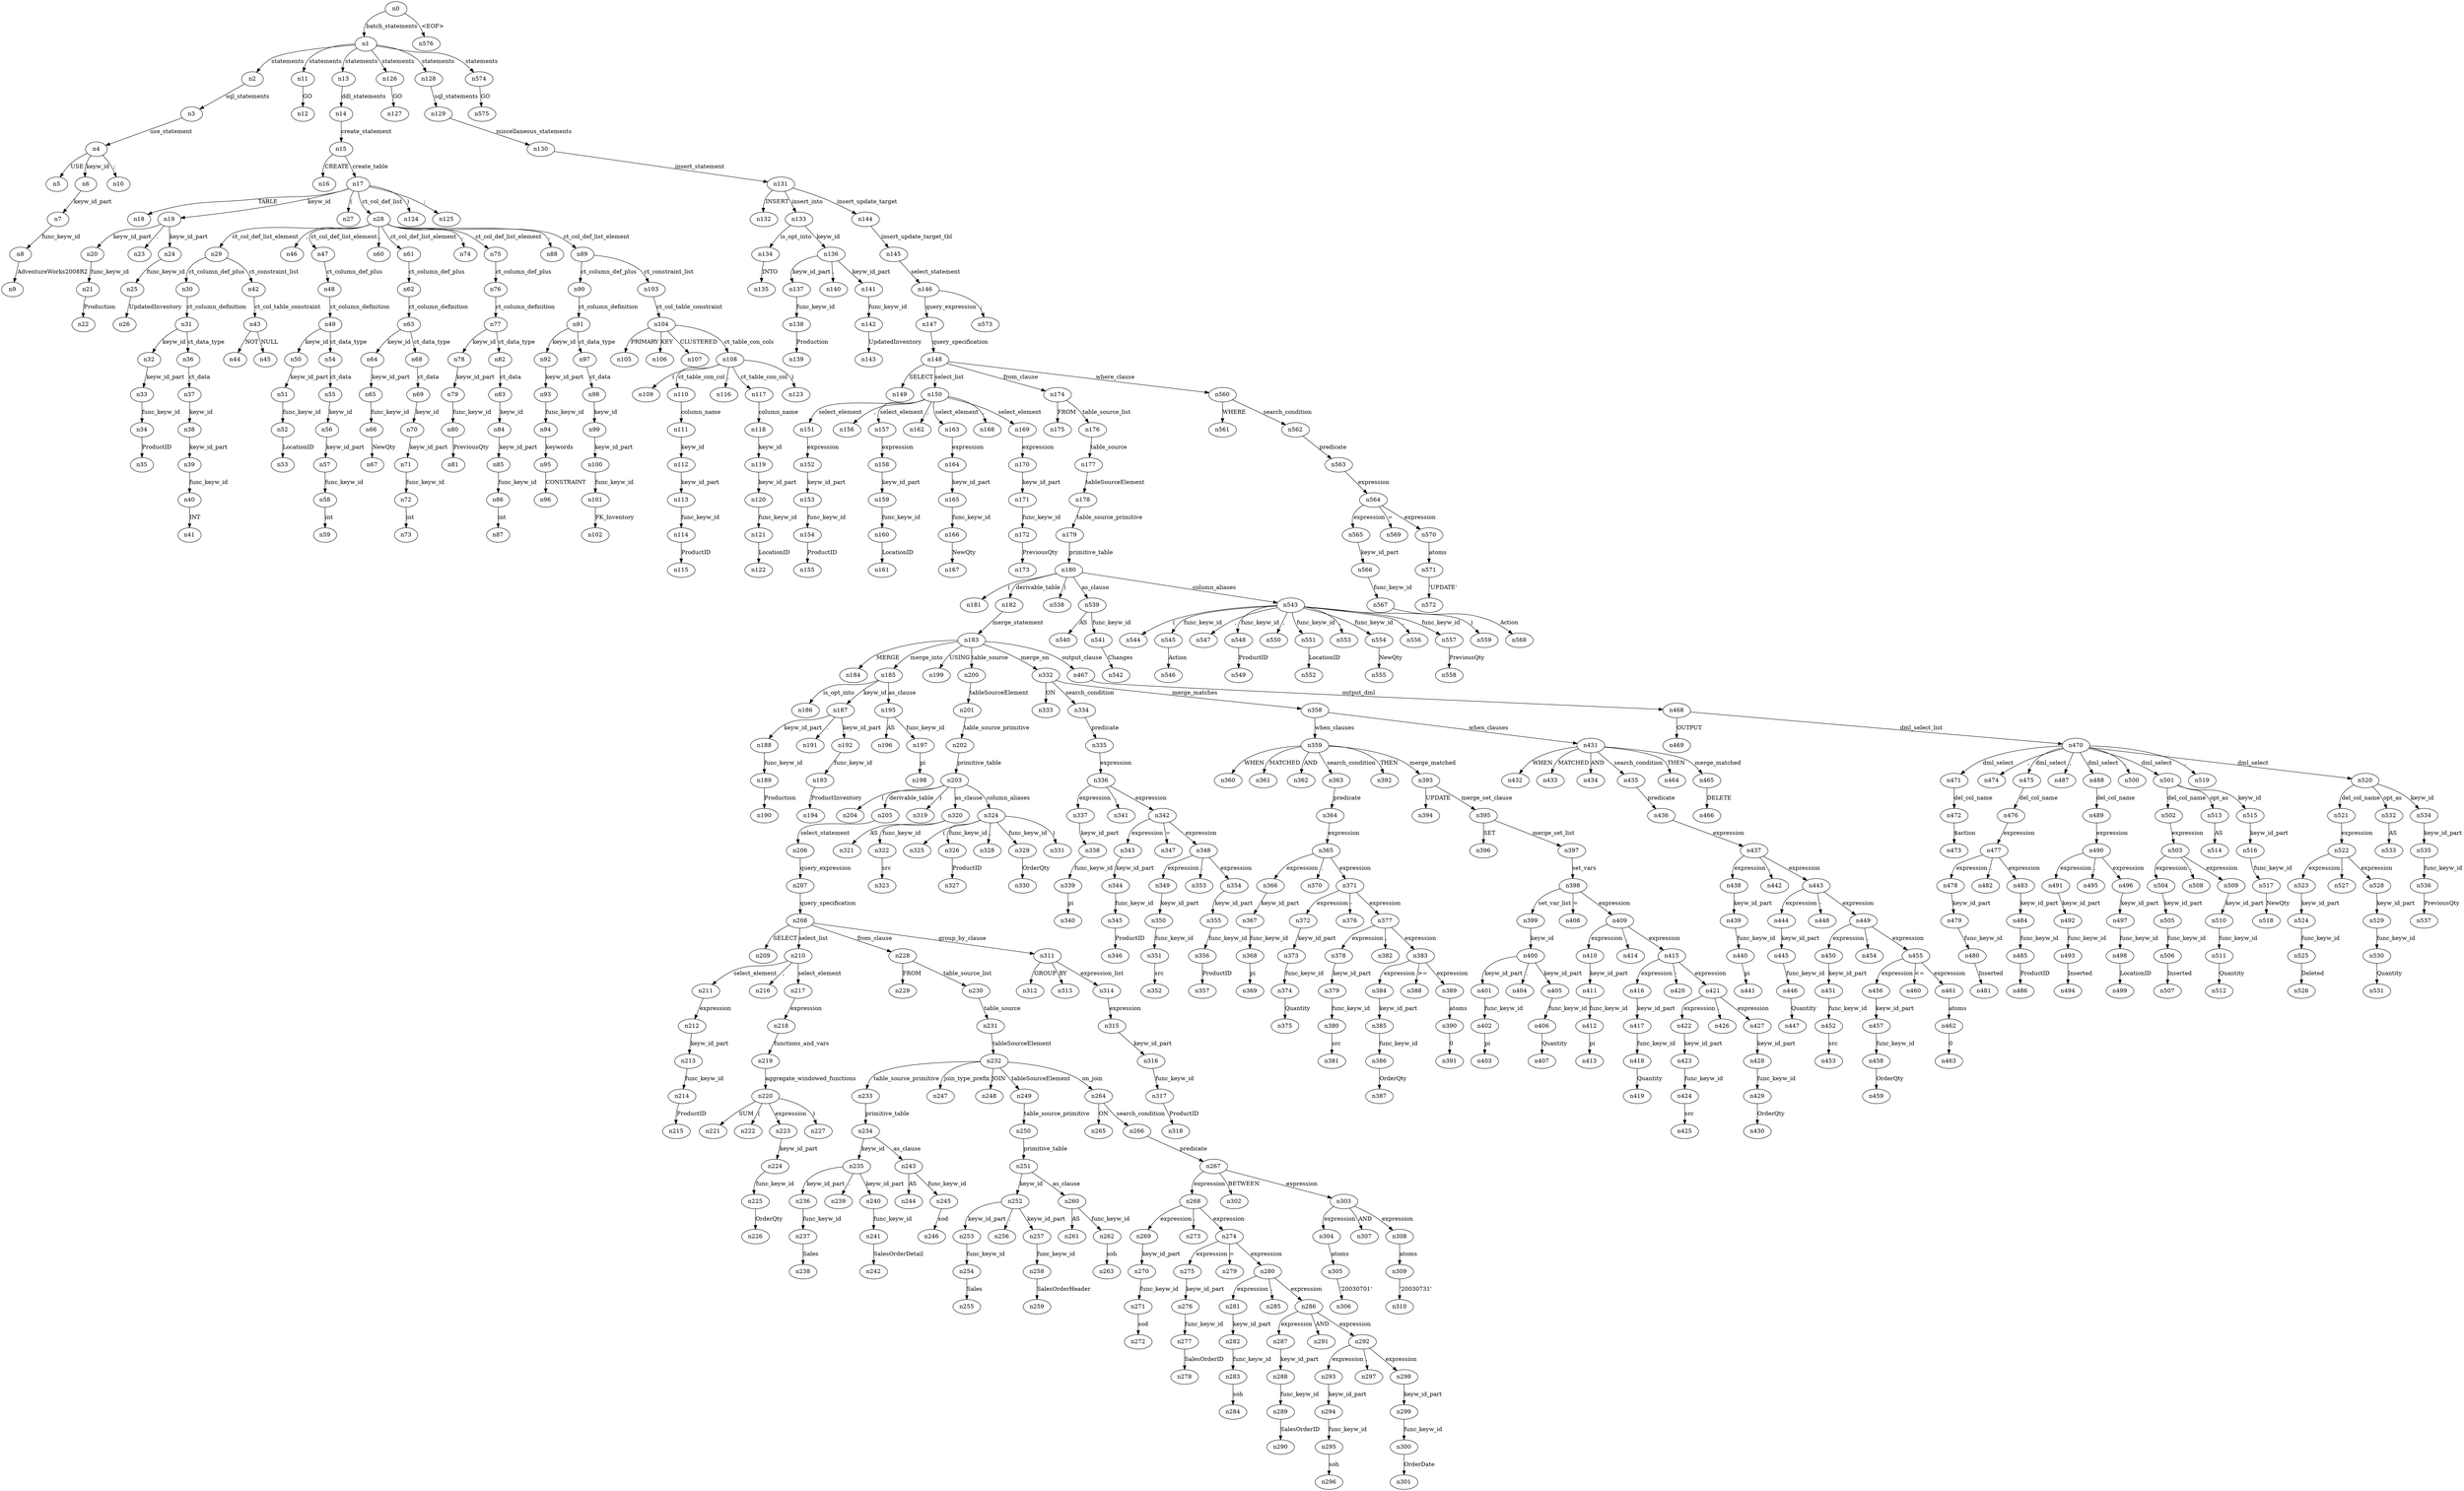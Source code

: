 digraph ParseTree {
  n0 -> n1 [label="batch_statements"];
  n1 -> n2 [label="statements"];
  n2 -> n3 [label="sql_statements"];
  n3 -> n4 [label="use_statement"];
  n4 -> n5 [label="USE"];
  n4 -> n6 [label="keyw_id"];
  n6 -> n7 [label="keyw_id_part"];
  n7 -> n8 [label="func_keyw_id"];
  n8 -> n9 [label="AdventureWorks2008R2"];
  n4 -> n10 [label=";"];
  n1 -> n11 [label="statements"];
  n11 -> n12 [label="GO"];
  n1 -> n13 [label="statements"];
  n13 -> n14 [label="ddl_statements"];
  n14 -> n15 [label="create_statement"];
  n15 -> n16 [label="CREATE"];
  n15 -> n17 [label="create_table"];
  n17 -> n18 [label="TABLE"];
  n17 -> n19 [label="keyw_id"];
  n19 -> n20 [label="keyw_id_part"];
  n20 -> n21 [label="func_keyw_id"];
  n21 -> n22 [label="Production"];
  n19 -> n23 [label="."];
  n19 -> n24 [label="keyw_id_part"];
  n24 -> n25 [label="func_keyw_id"];
  n25 -> n26 [label="UpdatedInventory"];
  n17 -> n27 [label="("];
  n17 -> n28 [label="ct_col_def_list"];
  n28 -> n29 [label="ct_col_def_list_element"];
  n29 -> n30 [label="ct_column_def_plus"];
  n30 -> n31 [label="ct_column_definition"];
  n31 -> n32 [label="keyw_id"];
  n32 -> n33 [label="keyw_id_part"];
  n33 -> n34 [label="func_keyw_id"];
  n34 -> n35 [label="ProductID"];
  n31 -> n36 [label="ct_data_type"];
  n36 -> n37 [label="ct_data"];
  n37 -> n38 [label="keyw_id"];
  n38 -> n39 [label="keyw_id_part"];
  n39 -> n40 [label="func_keyw_id"];
  n40 -> n41 [label="INT"];
  n29 -> n42 [label="ct_constraint_list"];
  n42 -> n43 [label="ct_col_table_constraint"];
  n43 -> n44 [label="NOT"];
  n43 -> n45 [label="NULL"];
  n28 -> n46 [label=","];
  n28 -> n47 [label="ct_col_def_list_element"];
  n47 -> n48 [label="ct_column_def_plus"];
  n48 -> n49 [label="ct_column_definition"];
  n49 -> n50 [label="keyw_id"];
  n50 -> n51 [label="keyw_id_part"];
  n51 -> n52 [label="func_keyw_id"];
  n52 -> n53 [label="LocationID"];
  n49 -> n54 [label="ct_data_type"];
  n54 -> n55 [label="ct_data"];
  n55 -> n56 [label="keyw_id"];
  n56 -> n57 [label="keyw_id_part"];
  n57 -> n58 [label="func_keyw_id"];
  n58 -> n59 [label="int"];
  n28 -> n60 [label=","];
  n28 -> n61 [label="ct_col_def_list_element"];
  n61 -> n62 [label="ct_column_def_plus"];
  n62 -> n63 [label="ct_column_definition"];
  n63 -> n64 [label="keyw_id"];
  n64 -> n65 [label="keyw_id_part"];
  n65 -> n66 [label="func_keyw_id"];
  n66 -> n67 [label="NewQty"];
  n63 -> n68 [label="ct_data_type"];
  n68 -> n69 [label="ct_data"];
  n69 -> n70 [label="keyw_id"];
  n70 -> n71 [label="keyw_id_part"];
  n71 -> n72 [label="func_keyw_id"];
  n72 -> n73 [label="int"];
  n28 -> n74 [label=","];
  n28 -> n75 [label="ct_col_def_list_element"];
  n75 -> n76 [label="ct_column_def_plus"];
  n76 -> n77 [label="ct_column_definition"];
  n77 -> n78 [label="keyw_id"];
  n78 -> n79 [label="keyw_id_part"];
  n79 -> n80 [label="func_keyw_id"];
  n80 -> n81 [label="PreviousQty"];
  n77 -> n82 [label="ct_data_type"];
  n82 -> n83 [label="ct_data"];
  n83 -> n84 [label="keyw_id"];
  n84 -> n85 [label="keyw_id_part"];
  n85 -> n86 [label="func_keyw_id"];
  n86 -> n87 [label="int"];
  n28 -> n88 [label=","];
  n28 -> n89 [label="ct_col_def_list_element"];
  n89 -> n90 [label="ct_column_def_plus"];
  n90 -> n91 [label="ct_column_definition"];
  n91 -> n92 [label="keyw_id"];
  n92 -> n93 [label="keyw_id_part"];
  n93 -> n94 [label="func_keyw_id"];
  n94 -> n95 [label="keywords"];
  n95 -> n96 [label="CONSTRAINT"];
  n91 -> n97 [label="ct_data_type"];
  n97 -> n98 [label="ct_data"];
  n98 -> n99 [label="keyw_id"];
  n99 -> n100 [label="keyw_id_part"];
  n100 -> n101 [label="func_keyw_id"];
  n101 -> n102 [label="PK_Inventory"];
  n89 -> n103 [label="ct_constraint_list"];
  n103 -> n104 [label="ct_col_table_constraint"];
  n104 -> n105 [label="PRIMARY"];
  n104 -> n106 [label="KEY"];
  n104 -> n107 [label="CLUSTERED"];
  n104 -> n108 [label="ct_table_con_cols"];
  n108 -> n109 [label="("];
  n108 -> n110 [label="ct_table_con_col"];
  n110 -> n111 [label="column_name"];
  n111 -> n112 [label="keyw_id"];
  n112 -> n113 [label="keyw_id_part"];
  n113 -> n114 [label="func_keyw_id"];
  n114 -> n115 [label="ProductID"];
  n108 -> n116 [label=","];
  n108 -> n117 [label="ct_table_con_col"];
  n117 -> n118 [label="column_name"];
  n118 -> n119 [label="keyw_id"];
  n119 -> n120 [label="keyw_id_part"];
  n120 -> n121 [label="func_keyw_id"];
  n121 -> n122 [label="LocationID"];
  n108 -> n123 [label=")"];
  n17 -> n124 [label=")"];
  n17 -> n125 [label=";"];
  n1 -> n126 [label="statements"];
  n126 -> n127 [label="GO"];
  n1 -> n128 [label="statements"];
  n128 -> n129 [label="sql_statements"];
  n129 -> n130 [label="miscellaneous_statements"];
  n130 -> n131 [label="insert_statement"];
  n131 -> n132 [label="INSERT"];
  n131 -> n133 [label="insert_into"];
  n133 -> n134 [label="is_opt_into"];
  n134 -> n135 [label="INTO"];
  n133 -> n136 [label="keyw_id"];
  n136 -> n137 [label="keyw_id_part"];
  n137 -> n138 [label="func_keyw_id"];
  n138 -> n139 [label="Production"];
  n136 -> n140 [label="."];
  n136 -> n141 [label="keyw_id_part"];
  n141 -> n142 [label="func_keyw_id"];
  n142 -> n143 [label="UpdatedInventory"];
  n131 -> n144 [label="insert_update_target"];
  n144 -> n145 [label="insert_update_target_tbl"];
  n145 -> n146 [label="select_statement"];
  n146 -> n147 [label="query_expression"];
  n147 -> n148 [label="query_specification"];
  n148 -> n149 [label="SELECT"];
  n148 -> n150 [label="select_list"];
  n150 -> n151 [label="select_element"];
  n151 -> n152 [label="expression"];
  n152 -> n153 [label="keyw_id_part"];
  n153 -> n154 [label="func_keyw_id"];
  n154 -> n155 [label="ProductID"];
  n150 -> n156 [label=","];
  n150 -> n157 [label="select_element"];
  n157 -> n158 [label="expression"];
  n158 -> n159 [label="keyw_id_part"];
  n159 -> n160 [label="func_keyw_id"];
  n160 -> n161 [label="LocationID"];
  n150 -> n162 [label=","];
  n150 -> n163 [label="select_element"];
  n163 -> n164 [label="expression"];
  n164 -> n165 [label="keyw_id_part"];
  n165 -> n166 [label="func_keyw_id"];
  n166 -> n167 [label="NewQty"];
  n150 -> n168 [label=","];
  n150 -> n169 [label="select_element"];
  n169 -> n170 [label="expression"];
  n170 -> n171 [label="keyw_id_part"];
  n171 -> n172 [label="func_keyw_id"];
  n172 -> n173 [label="PreviousQty"];
  n148 -> n174 [label="from_clause"];
  n174 -> n175 [label="FROM"];
  n174 -> n176 [label="table_source_list"];
  n176 -> n177 [label="table_source"];
  n177 -> n178 [label="tableSourceElement"];
  n178 -> n179 [label="table_source_primitive"];
  n179 -> n180 [label="primitive_table"];
  n180 -> n181 [label="("];
  n180 -> n182 [label="derivable_table"];
  n182 -> n183 [label="merge_statement"];
  n183 -> n184 [label="MERGE"];
  n183 -> n185 [label="merge_into"];
  n185 -> n186 [label="is_opt_into"];
  n185 -> n187 [label="keyw_id"];
  n187 -> n188 [label="keyw_id_part"];
  n188 -> n189 [label="func_keyw_id"];
  n189 -> n190 [label="Production"];
  n187 -> n191 [label="."];
  n187 -> n192 [label="keyw_id_part"];
  n192 -> n193 [label="func_keyw_id"];
  n193 -> n194 [label="ProductInventory"];
  n185 -> n195 [label="as_clause"];
  n195 -> n196 [label="AS"];
  n195 -> n197 [label="func_keyw_id"];
  n197 -> n198 [label="pi"];
  n183 -> n199 [label="USING"];
  n183 -> n200 [label="table_source"];
  n200 -> n201 [label="tableSourceElement"];
  n201 -> n202 [label="table_source_primitive"];
  n202 -> n203 [label="primitive_table"];
  n203 -> n204 [label="("];
  n203 -> n205 [label="derivable_table"];
  n205 -> n206 [label="select_statement"];
  n206 -> n207 [label="query_expression"];
  n207 -> n208 [label="query_specification"];
  n208 -> n209 [label="SELECT"];
  n208 -> n210 [label="select_list"];
  n210 -> n211 [label="select_element"];
  n211 -> n212 [label="expression"];
  n212 -> n213 [label="keyw_id_part"];
  n213 -> n214 [label="func_keyw_id"];
  n214 -> n215 [label="ProductID"];
  n210 -> n216 [label=","];
  n210 -> n217 [label="select_element"];
  n217 -> n218 [label="expression"];
  n218 -> n219 [label="functions_and_vars"];
  n219 -> n220 [label="aggregate_windowed_functions"];
  n220 -> n221 [label="SUM"];
  n220 -> n222 [label="("];
  n220 -> n223 [label="expression"];
  n223 -> n224 [label="keyw_id_part"];
  n224 -> n225 [label="func_keyw_id"];
  n225 -> n226 [label="OrderQty"];
  n220 -> n227 [label=")"];
  n208 -> n228 [label="from_clause"];
  n228 -> n229 [label="FROM"];
  n228 -> n230 [label="table_source_list"];
  n230 -> n231 [label="table_source"];
  n231 -> n232 [label="tableSourceElement"];
  n232 -> n233 [label="table_source_primitive"];
  n233 -> n234 [label="primitive_table"];
  n234 -> n235 [label="keyw_id"];
  n235 -> n236 [label="keyw_id_part"];
  n236 -> n237 [label="func_keyw_id"];
  n237 -> n238 [label="Sales"];
  n235 -> n239 [label="."];
  n235 -> n240 [label="keyw_id_part"];
  n240 -> n241 [label="func_keyw_id"];
  n241 -> n242 [label="SalesOrderDetail"];
  n234 -> n243 [label="as_clause"];
  n243 -> n244 [label="AS"];
  n243 -> n245 [label="func_keyw_id"];
  n245 -> n246 [label="sod"];
  n232 -> n247 [label="join_type_prefix"];
  n232 -> n248 [label="JOIN"];
  n232 -> n249 [label="tableSourceElement"];
  n249 -> n250 [label="table_source_primitive"];
  n250 -> n251 [label="primitive_table"];
  n251 -> n252 [label="keyw_id"];
  n252 -> n253 [label="keyw_id_part"];
  n253 -> n254 [label="func_keyw_id"];
  n254 -> n255 [label="Sales"];
  n252 -> n256 [label="."];
  n252 -> n257 [label="keyw_id_part"];
  n257 -> n258 [label="func_keyw_id"];
  n258 -> n259 [label="SalesOrderHeader"];
  n251 -> n260 [label="as_clause"];
  n260 -> n261 [label="AS"];
  n260 -> n262 [label="func_keyw_id"];
  n262 -> n263 [label="soh"];
  n232 -> n264 [label="on_join"];
  n264 -> n265 [label="ON"];
  n264 -> n266 [label="search_condition"];
  n266 -> n267 [label="predicate"];
  n267 -> n268 [label="expression"];
  n268 -> n269 [label="expression"];
  n269 -> n270 [label="keyw_id_part"];
  n270 -> n271 [label="func_keyw_id"];
  n271 -> n272 [label="sod"];
  n268 -> n273 [label="."];
  n268 -> n274 [label="expression"];
  n274 -> n275 [label="expression"];
  n275 -> n276 [label="keyw_id_part"];
  n276 -> n277 [label="func_keyw_id"];
  n277 -> n278 [label="SalesOrderID"];
  n274 -> n279 [label="="];
  n274 -> n280 [label="expression"];
  n280 -> n281 [label="expression"];
  n281 -> n282 [label="keyw_id_part"];
  n282 -> n283 [label="func_keyw_id"];
  n283 -> n284 [label="soh"];
  n280 -> n285 [label="."];
  n280 -> n286 [label="expression"];
  n286 -> n287 [label="expression"];
  n287 -> n288 [label="keyw_id_part"];
  n288 -> n289 [label="func_keyw_id"];
  n289 -> n290 [label="SalesOrderID"];
  n286 -> n291 [label="AND"];
  n286 -> n292 [label="expression"];
  n292 -> n293 [label="expression"];
  n293 -> n294 [label="keyw_id_part"];
  n294 -> n295 [label="func_keyw_id"];
  n295 -> n296 [label="soh"];
  n292 -> n297 [label="."];
  n292 -> n298 [label="expression"];
  n298 -> n299 [label="keyw_id_part"];
  n299 -> n300 [label="func_keyw_id"];
  n300 -> n301 [label="OrderDate"];
  n267 -> n302 [label="BETWEEN"];
  n267 -> n303 [label="expression"];
  n303 -> n304 [label="expression"];
  n304 -> n305 [label="atoms"];
  n305 -> n306 [label="'20030701'"];
  n303 -> n307 [label="AND"];
  n303 -> n308 [label="expression"];
  n308 -> n309 [label="atoms"];
  n309 -> n310 [label="'20030731'"];
  n208 -> n311 [label="group_by_clause"];
  n311 -> n312 [label="GROUP"];
  n311 -> n313 [label="BY"];
  n311 -> n314 [label="expression_list"];
  n314 -> n315 [label="expression"];
  n315 -> n316 [label="keyw_id_part"];
  n316 -> n317 [label="func_keyw_id"];
  n317 -> n318 [label="ProductID"];
  n203 -> n319 [label=")"];
  n203 -> n320 [label="as_clause"];
  n320 -> n321 [label="AS"];
  n320 -> n322 [label="func_keyw_id"];
  n322 -> n323 [label="src"];
  n203 -> n324 [label="column_aliases"];
  n324 -> n325 [label="("];
  n324 -> n326 [label="func_keyw_id"];
  n326 -> n327 [label="ProductID"];
  n324 -> n328 [label=","];
  n324 -> n329 [label="func_keyw_id"];
  n329 -> n330 [label="OrderQty"];
  n324 -> n331 [label=")"];
  n183 -> n332 [label="merge_on"];
  n332 -> n333 [label="ON"];
  n332 -> n334 [label="search_condition"];
  n334 -> n335 [label="predicate"];
  n335 -> n336 [label="expression"];
  n336 -> n337 [label="expression"];
  n337 -> n338 [label="keyw_id_part"];
  n338 -> n339 [label="func_keyw_id"];
  n339 -> n340 [label="pi"];
  n336 -> n341 [label="."];
  n336 -> n342 [label="expression"];
  n342 -> n343 [label="expression"];
  n343 -> n344 [label="keyw_id_part"];
  n344 -> n345 [label="func_keyw_id"];
  n345 -> n346 [label="ProductID"];
  n342 -> n347 [label="="];
  n342 -> n348 [label="expression"];
  n348 -> n349 [label="expression"];
  n349 -> n350 [label="keyw_id_part"];
  n350 -> n351 [label="func_keyw_id"];
  n351 -> n352 [label="src"];
  n348 -> n353 [label="."];
  n348 -> n354 [label="expression"];
  n354 -> n355 [label="keyw_id_part"];
  n355 -> n356 [label="func_keyw_id"];
  n356 -> n357 [label="ProductID"];
  n332 -> n358 [label="merge_matches"];
  n358 -> n359 [label="when_clauses"];
  n359 -> n360 [label="WHEN"];
  n359 -> n361 [label="MATCHED"];
  n359 -> n362 [label="AND"];
  n359 -> n363 [label="search_condition"];
  n363 -> n364 [label="predicate"];
  n364 -> n365 [label="expression"];
  n365 -> n366 [label="expression"];
  n366 -> n367 [label="keyw_id_part"];
  n367 -> n368 [label="func_keyw_id"];
  n368 -> n369 [label="pi"];
  n365 -> n370 [label="."];
  n365 -> n371 [label="expression"];
  n371 -> n372 [label="expression"];
  n372 -> n373 [label="keyw_id_part"];
  n373 -> n374 [label="func_keyw_id"];
  n374 -> n375 [label="Quantity"];
  n371 -> n376 [label="-"];
  n371 -> n377 [label="expression"];
  n377 -> n378 [label="expression"];
  n378 -> n379 [label="keyw_id_part"];
  n379 -> n380 [label="func_keyw_id"];
  n380 -> n381 [label="src"];
  n377 -> n382 [label="."];
  n377 -> n383 [label="expression"];
  n383 -> n384 [label="expression"];
  n384 -> n385 [label="keyw_id_part"];
  n385 -> n386 [label="func_keyw_id"];
  n386 -> n387 [label="OrderQty"];
  n383 -> n388 [label=">="];
  n383 -> n389 [label="expression"];
  n389 -> n390 [label="atoms"];
  n390 -> n391 [label="0"];
  n359 -> n392 [label="THEN"];
  n359 -> n393 [label="merge_matched"];
  n393 -> n394 [label="UPDATE"];
  n393 -> n395 [label="merge_set_clause"];
  n395 -> n396 [label="SET"];
  n395 -> n397 [label="merge_set_list"];
  n397 -> n398 [label="set_vars"];
  n398 -> n399 [label="set_var_list"];
  n399 -> n400 [label="keyw_id"];
  n400 -> n401 [label="keyw_id_part"];
  n401 -> n402 [label="func_keyw_id"];
  n402 -> n403 [label="pi"];
  n400 -> n404 [label="."];
  n400 -> n405 [label="keyw_id_part"];
  n405 -> n406 [label="func_keyw_id"];
  n406 -> n407 [label="Quantity"];
  n398 -> n408 [label="="];
  n398 -> n409 [label="expression"];
  n409 -> n410 [label="expression"];
  n410 -> n411 [label="keyw_id_part"];
  n411 -> n412 [label="func_keyw_id"];
  n412 -> n413 [label="pi"];
  n409 -> n414 [label="."];
  n409 -> n415 [label="expression"];
  n415 -> n416 [label="expression"];
  n416 -> n417 [label="keyw_id_part"];
  n417 -> n418 [label="func_keyw_id"];
  n418 -> n419 [label="Quantity"];
  n415 -> n420 [label="-"];
  n415 -> n421 [label="expression"];
  n421 -> n422 [label="expression"];
  n422 -> n423 [label="keyw_id_part"];
  n423 -> n424 [label="func_keyw_id"];
  n424 -> n425 [label="src"];
  n421 -> n426 [label="."];
  n421 -> n427 [label="expression"];
  n427 -> n428 [label="keyw_id_part"];
  n428 -> n429 [label="func_keyw_id"];
  n429 -> n430 [label="OrderQty"];
  n358 -> n431 [label="when_clauses"];
  n431 -> n432 [label="WHEN"];
  n431 -> n433 [label="MATCHED"];
  n431 -> n434 [label="AND"];
  n431 -> n435 [label="search_condition"];
  n435 -> n436 [label="predicate"];
  n436 -> n437 [label="expression"];
  n437 -> n438 [label="expression"];
  n438 -> n439 [label="keyw_id_part"];
  n439 -> n440 [label="func_keyw_id"];
  n440 -> n441 [label="pi"];
  n437 -> n442 [label="."];
  n437 -> n443 [label="expression"];
  n443 -> n444 [label="expression"];
  n444 -> n445 [label="keyw_id_part"];
  n445 -> n446 [label="func_keyw_id"];
  n446 -> n447 [label="Quantity"];
  n443 -> n448 [label="-"];
  n443 -> n449 [label="expression"];
  n449 -> n450 [label="expression"];
  n450 -> n451 [label="keyw_id_part"];
  n451 -> n452 [label="func_keyw_id"];
  n452 -> n453 [label="src"];
  n449 -> n454 [label="."];
  n449 -> n455 [label="expression"];
  n455 -> n456 [label="expression"];
  n456 -> n457 [label="keyw_id_part"];
  n457 -> n458 [label="func_keyw_id"];
  n458 -> n459 [label="OrderQty"];
  n455 -> n460 [label="<="];
  n455 -> n461 [label="expression"];
  n461 -> n462 [label="atoms"];
  n462 -> n463 [label="0"];
  n431 -> n464 [label="THEN"];
  n431 -> n465 [label="merge_matched"];
  n465 -> n466 [label="DELETE"];
  n183 -> n467 [label="output_clause"];
  n467 -> n468 [label="output_dml"];
  n468 -> n469 [label="OUTPUT"];
  n468 -> n470 [label="dml_select_list"];
  n470 -> n471 [label="dml_select"];
  n471 -> n472 [label="del_col_name"];
  n472 -> n473 [label="$action"];
  n470 -> n474 [label=","];
  n470 -> n475 [label="dml_select"];
  n475 -> n476 [label="del_col_name"];
  n476 -> n477 [label="expression"];
  n477 -> n478 [label="expression"];
  n478 -> n479 [label="keyw_id_part"];
  n479 -> n480 [label="func_keyw_id"];
  n480 -> n481 [label="Inserted"];
  n477 -> n482 [label="."];
  n477 -> n483 [label="expression"];
  n483 -> n484 [label="keyw_id_part"];
  n484 -> n485 [label="func_keyw_id"];
  n485 -> n486 [label="ProductID"];
  n470 -> n487 [label=","];
  n470 -> n488 [label="dml_select"];
  n488 -> n489 [label="del_col_name"];
  n489 -> n490 [label="expression"];
  n490 -> n491 [label="expression"];
  n491 -> n492 [label="keyw_id_part"];
  n492 -> n493 [label="func_keyw_id"];
  n493 -> n494 [label="Inserted"];
  n490 -> n495 [label="."];
  n490 -> n496 [label="expression"];
  n496 -> n497 [label="keyw_id_part"];
  n497 -> n498 [label="func_keyw_id"];
  n498 -> n499 [label="LocationID"];
  n470 -> n500 [label=","];
  n470 -> n501 [label="dml_select"];
  n501 -> n502 [label="del_col_name"];
  n502 -> n503 [label="expression"];
  n503 -> n504 [label="expression"];
  n504 -> n505 [label="keyw_id_part"];
  n505 -> n506 [label="func_keyw_id"];
  n506 -> n507 [label="Inserted"];
  n503 -> n508 [label="."];
  n503 -> n509 [label="expression"];
  n509 -> n510 [label="keyw_id_part"];
  n510 -> n511 [label="func_keyw_id"];
  n511 -> n512 [label="Quantity"];
  n501 -> n513 [label="opt_as"];
  n513 -> n514 [label="AS"];
  n501 -> n515 [label="keyw_id"];
  n515 -> n516 [label="keyw_id_part"];
  n516 -> n517 [label="func_keyw_id"];
  n517 -> n518 [label="NewQty"];
  n470 -> n519 [label=","];
  n470 -> n520 [label="dml_select"];
  n520 -> n521 [label="del_col_name"];
  n521 -> n522 [label="expression"];
  n522 -> n523 [label="expression"];
  n523 -> n524 [label="keyw_id_part"];
  n524 -> n525 [label="func_keyw_id"];
  n525 -> n526 [label="Deleted"];
  n522 -> n527 [label="."];
  n522 -> n528 [label="expression"];
  n528 -> n529 [label="keyw_id_part"];
  n529 -> n530 [label="func_keyw_id"];
  n530 -> n531 [label="Quantity"];
  n520 -> n532 [label="opt_as"];
  n532 -> n533 [label="AS"];
  n520 -> n534 [label="keyw_id"];
  n534 -> n535 [label="keyw_id_part"];
  n535 -> n536 [label="func_keyw_id"];
  n536 -> n537 [label="PreviousQty"];
  n180 -> n538 [label=")"];
  n180 -> n539 [label="as_clause"];
  n539 -> n540 [label="AS"];
  n539 -> n541 [label="func_keyw_id"];
  n541 -> n542 [label="Changes"];
  n180 -> n543 [label="column_aliases"];
  n543 -> n544 [label="("];
  n543 -> n545 [label="func_keyw_id"];
  n545 -> n546 [label="Action"];
  n543 -> n547 [label=","];
  n543 -> n548 [label="func_keyw_id"];
  n548 -> n549 [label="ProductID"];
  n543 -> n550 [label=","];
  n543 -> n551 [label="func_keyw_id"];
  n551 -> n552 [label="LocationID"];
  n543 -> n553 [label=","];
  n543 -> n554 [label="func_keyw_id"];
  n554 -> n555 [label="NewQty"];
  n543 -> n556 [label=","];
  n543 -> n557 [label="func_keyw_id"];
  n557 -> n558 [label="PreviousQty"];
  n543 -> n559 [label=")"];
  n148 -> n560 [label="where_clause"];
  n560 -> n561 [label="WHERE"];
  n560 -> n562 [label="search_condition"];
  n562 -> n563 [label="predicate"];
  n563 -> n564 [label="expression"];
  n564 -> n565 [label="expression"];
  n565 -> n566 [label="keyw_id_part"];
  n566 -> n567 [label="func_keyw_id"];
  n567 -> n568 [label="Action"];
  n564 -> n569 [label="="];
  n564 -> n570 [label="expression"];
  n570 -> n571 [label="atoms"];
  n571 -> n572 [label="'UPDATE'"];
  n146 -> n573 [label=";"];
  n1 -> n574 [label="statements"];
  n574 -> n575 [label="GO"];
  n0 -> n576 [label="<EOF>"];
}